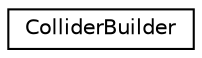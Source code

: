 digraph "Graphical Class Hierarchy"
{
  edge [fontname="Helvetica",fontsize="10",labelfontname="Helvetica",labelfontsize="10"];
  node [fontname="Helvetica",fontsize="10",shape=record];
  rankdir="LR";
  Node0 [label="ColliderBuilder",height=0.2,width=0.4,color="black", fillcolor="white", style="filled",URL="$classColliderBuilder.html"];
}
